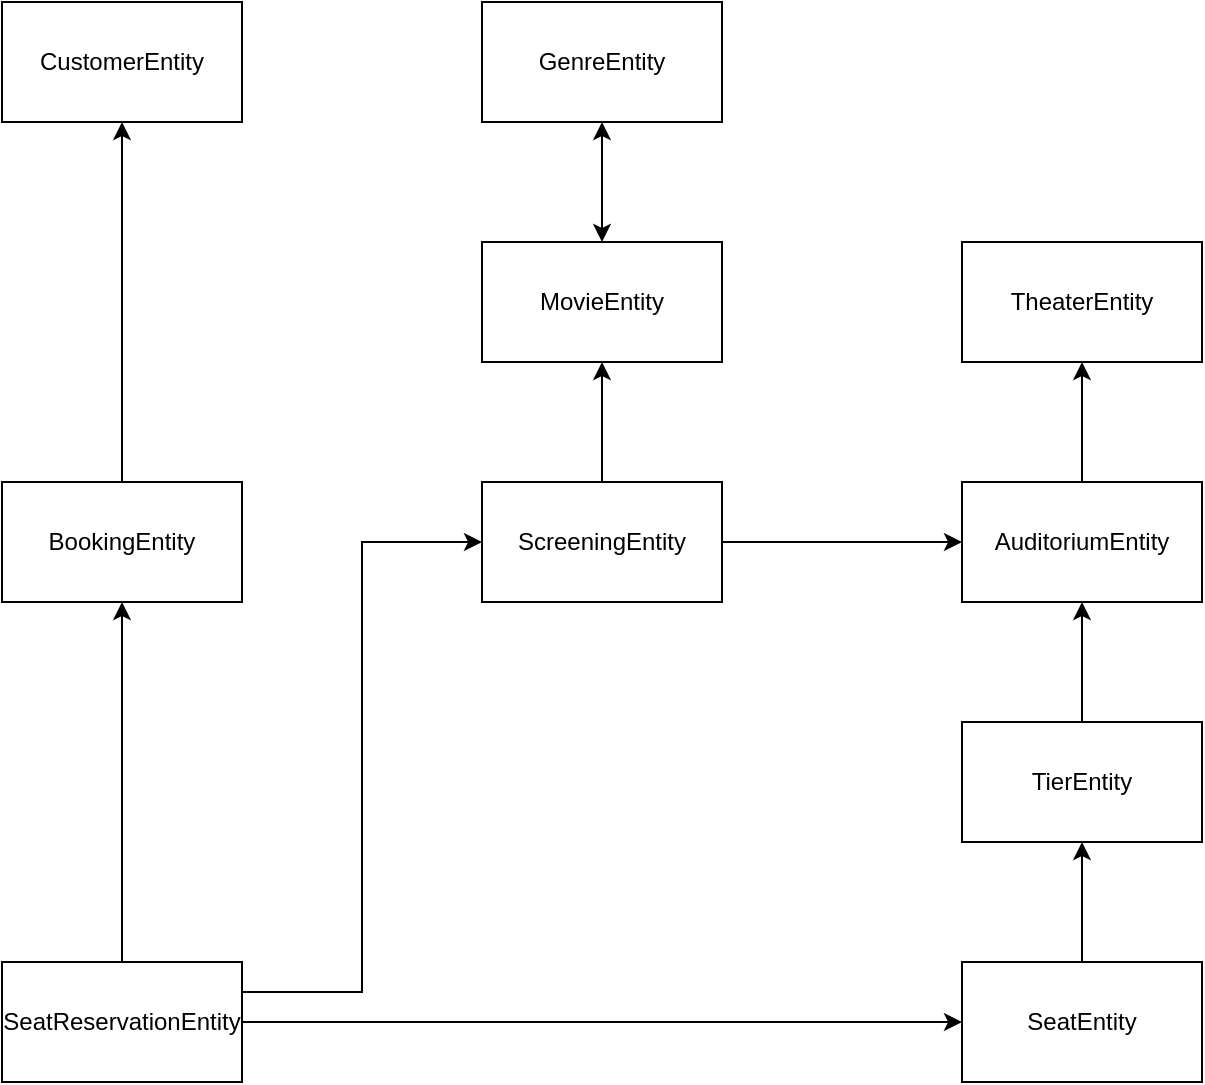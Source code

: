 <mxfile version="24.7.17">
  <diagram id="R2lEEEUBdFMjLlhIrx00" name="Page-1">
    <mxGraphModel dx="1434" dy="836" grid="1" gridSize="10" guides="1" tooltips="1" connect="1" arrows="1" fold="1" page="1" pageScale="1" pageWidth="850" pageHeight="1100" math="0" shadow="0" extFonts="Permanent Marker^https://fonts.googleapis.com/css?family=Permanent+Marker">
      <root>
        <mxCell id="0" />
        <mxCell id="1" parent="0" />
        <mxCell id="x555_tb0VzsBlGV09o8V-25" style="edgeStyle=orthogonalEdgeStyle;rounded=0;orthogonalLoop=1;jettySize=auto;html=1;exitX=0.5;exitY=0;exitDx=0;exitDy=0;entryX=0.5;entryY=1;entryDx=0;entryDy=0;" edge="1" parent="1" source="x555_tb0VzsBlGV09o8V-1" target="x555_tb0VzsBlGV09o8V-17">
          <mxGeometry relative="1" as="geometry" />
        </mxCell>
        <mxCell id="x555_tb0VzsBlGV09o8V-1" value="AuditoriumEntity" style="rounded=0;whiteSpace=wrap;html=1;" vertex="1" parent="1">
          <mxGeometry x="520" y="400" width="120" height="60" as="geometry" />
        </mxCell>
        <mxCell id="x555_tb0VzsBlGV09o8V-27" style="edgeStyle=orthogonalEdgeStyle;rounded=0;orthogonalLoop=1;jettySize=auto;html=1;exitX=0.5;exitY=0;exitDx=0;exitDy=0;entryX=0.5;entryY=1;entryDx=0;entryDy=0;" edge="1" parent="1" source="x555_tb0VzsBlGV09o8V-2" target="x555_tb0VzsBlGV09o8V-11">
          <mxGeometry relative="1" as="geometry" />
        </mxCell>
        <mxCell id="x555_tb0VzsBlGV09o8V-2" value="&lt;div&gt;&lt;span style=&quot;background-color: initial;&quot;&gt;BookingEntity&lt;/span&gt;&lt;br&gt;&lt;/div&gt;" style="rounded=0;whiteSpace=wrap;html=1;" vertex="1" parent="1">
          <mxGeometry x="40" y="400" width="120" height="60" as="geometry" />
        </mxCell>
        <mxCell id="x555_tb0VzsBlGV09o8V-11" value="&lt;div&gt;&lt;span style=&quot;background-color: initial;&quot;&gt;CustomerEntity&lt;/span&gt;&lt;br&gt;&lt;/div&gt;" style="rounded=0;whiteSpace=wrap;html=1;" vertex="1" parent="1">
          <mxGeometry x="40" y="160" width="120" height="60" as="geometry" />
        </mxCell>
        <mxCell id="x555_tb0VzsBlGV09o8V-28" style="edgeStyle=orthogonalEdgeStyle;rounded=0;orthogonalLoop=1;jettySize=auto;html=1;exitX=0.5;exitY=1;exitDx=0;exitDy=0;startArrow=classic;startFill=1;" edge="1" parent="1" source="x555_tb0VzsBlGV09o8V-12" target="x555_tb0VzsBlGV09o8V-13">
          <mxGeometry relative="1" as="geometry" />
        </mxCell>
        <mxCell id="x555_tb0VzsBlGV09o8V-12" value="&lt;div&gt;&lt;span style=&quot;background-color: initial;&quot;&gt;GenreEntity&lt;/span&gt;&lt;br&gt;&lt;/div&gt;" style="rounded=0;whiteSpace=wrap;html=1;" vertex="1" parent="1">
          <mxGeometry x="280" y="160" width="120" height="60" as="geometry" />
        </mxCell>
        <mxCell id="x555_tb0VzsBlGV09o8V-13" value="&lt;div&gt;&lt;span style=&quot;background-color: initial;&quot;&gt;MovieEntity&lt;/span&gt;&lt;br&gt;&lt;/div&gt;" style="rounded=0;whiteSpace=wrap;html=1;" vertex="1" parent="1">
          <mxGeometry x="280" y="280" width="120" height="60" as="geometry" />
        </mxCell>
        <mxCell id="x555_tb0VzsBlGV09o8V-29" style="edgeStyle=orthogonalEdgeStyle;rounded=0;orthogonalLoop=1;jettySize=auto;html=1;exitX=0.5;exitY=0;exitDx=0;exitDy=0;entryX=0.5;entryY=1;entryDx=0;entryDy=0;" edge="1" parent="1" source="x555_tb0VzsBlGV09o8V-14" target="x555_tb0VzsBlGV09o8V-13">
          <mxGeometry relative="1" as="geometry" />
        </mxCell>
        <mxCell id="x555_tb0VzsBlGV09o8V-30" style="edgeStyle=orthogonalEdgeStyle;rounded=0;orthogonalLoop=1;jettySize=auto;html=1;exitX=1;exitY=0.5;exitDx=0;exitDy=0;entryX=0;entryY=0.5;entryDx=0;entryDy=0;" edge="1" parent="1" source="x555_tb0VzsBlGV09o8V-14" target="x555_tb0VzsBlGV09o8V-1">
          <mxGeometry relative="1" as="geometry" />
        </mxCell>
        <mxCell id="x555_tb0VzsBlGV09o8V-14" value="&lt;div&gt;&lt;span style=&quot;background-color: initial;&quot;&gt;ScreeningEntity&lt;/span&gt;&lt;br&gt;&lt;/div&gt;" style="rounded=0;whiteSpace=wrap;html=1;" vertex="1" parent="1">
          <mxGeometry x="280" y="400" width="120" height="60" as="geometry" />
        </mxCell>
        <mxCell id="x555_tb0VzsBlGV09o8V-24" style="edgeStyle=orthogonalEdgeStyle;rounded=0;orthogonalLoop=1;jettySize=auto;html=1;exitX=0.5;exitY=0;exitDx=0;exitDy=0;entryX=0.5;entryY=1;entryDx=0;entryDy=0;" edge="1" parent="1" source="x555_tb0VzsBlGV09o8V-15" target="x555_tb0VzsBlGV09o8V-18">
          <mxGeometry relative="1" as="geometry" />
        </mxCell>
        <mxCell id="x555_tb0VzsBlGV09o8V-15" value="&lt;div&gt;&lt;span style=&quot;background-color: initial;&quot;&gt;SeatEntity&lt;/span&gt;&lt;br&gt;&lt;/div&gt;" style="rounded=0;whiteSpace=wrap;html=1;" vertex="1" parent="1">
          <mxGeometry x="520" y="640" width="120" height="60" as="geometry" />
        </mxCell>
        <mxCell id="x555_tb0VzsBlGV09o8V-20" style="edgeStyle=orthogonalEdgeStyle;rounded=0;orthogonalLoop=1;jettySize=auto;html=1;exitX=1;exitY=0.5;exitDx=0;exitDy=0;entryX=0;entryY=0.5;entryDx=0;entryDy=0;" edge="1" parent="1" source="x555_tb0VzsBlGV09o8V-16" target="x555_tb0VzsBlGV09o8V-15">
          <mxGeometry relative="1" as="geometry" />
        </mxCell>
        <mxCell id="x555_tb0VzsBlGV09o8V-21" style="edgeStyle=orthogonalEdgeStyle;rounded=0;orthogonalLoop=1;jettySize=auto;html=1;exitX=1;exitY=0.25;exitDx=0;exitDy=0;entryX=0;entryY=0.5;entryDx=0;entryDy=0;" edge="1" parent="1" source="x555_tb0VzsBlGV09o8V-16" target="x555_tb0VzsBlGV09o8V-14">
          <mxGeometry relative="1" as="geometry">
            <Array as="points">
              <mxPoint x="220" y="655" />
              <mxPoint x="220" y="430" />
            </Array>
          </mxGeometry>
        </mxCell>
        <mxCell id="x555_tb0VzsBlGV09o8V-26" style="edgeStyle=orthogonalEdgeStyle;rounded=0;orthogonalLoop=1;jettySize=auto;html=1;exitX=0.5;exitY=0;exitDx=0;exitDy=0;entryX=0.5;entryY=1;entryDx=0;entryDy=0;" edge="1" parent="1" source="x555_tb0VzsBlGV09o8V-16" target="x555_tb0VzsBlGV09o8V-2">
          <mxGeometry relative="1" as="geometry" />
        </mxCell>
        <mxCell id="x555_tb0VzsBlGV09o8V-16" value="&lt;div&gt;&lt;span style=&quot;background-color: initial;&quot;&gt;SeatReservationEntity&lt;/span&gt;&lt;br&gt;&lt;/div&gt;" style="rounded=0;whiteSpace=wrap;html=1;" vertex="1" parent="1">
          <mxGeometry x="40" y="640" width="120" height="60" as="geometry" />
        </mxCell>
        <mxCell id="x555_tb0VzsBlGV09o8V-17" value="&lt;div&gt;&lt;span style=&quot;background-color: initial;&quot;&gt;TheaterEntity&lt;/span&gt;&lt;br&gt;&lt;/div&gt;" style="rounded=0;whiteSpace=wrap;html=1;" vertex="1" parent="1">
          <mxGeometry x="520" y="280" width="120" height="60" as="geometry" />
        </mxCell>
        <mxCell id="x555_tb0VzsBlGV09o8V-23" style="edgeStyle=orthogonalEdgeStyle;rounded=0;orthogonalLoop=1;jettySize=auto;html=1;exitX=0.5;exitY=0;exitDx=0;exitDy=0;entryX=0.5;entryY=1;entryDx=0;entryDy=0;" edge="1" parent="1" source="x555_tb0VzsBlGV09o8V-18" target="x555_tb0VzsBlGV09o8V-1">
          <mxGeometry relative="1" as="geometry" />
        </mxCell>
        <mxCell id="x555_tb0VzsBlGV09o8V-18" value="&lt;div&gt;&lt;span style=&quot;background-color: initial;&quot;&gt;TierEntity&lt;/span&gt;&lt;br&gt;&lt;/div&gt;" style="rounded=0;whiteSpace=wrap;html=1;" vertex="1" parent="1">
          <mxGeometry x="520" y="520" width="120" height="60" as="geometry" />
        </mxCell>
      </root>
    </mxGraphModel>
  </diagram>
</mxfile>
